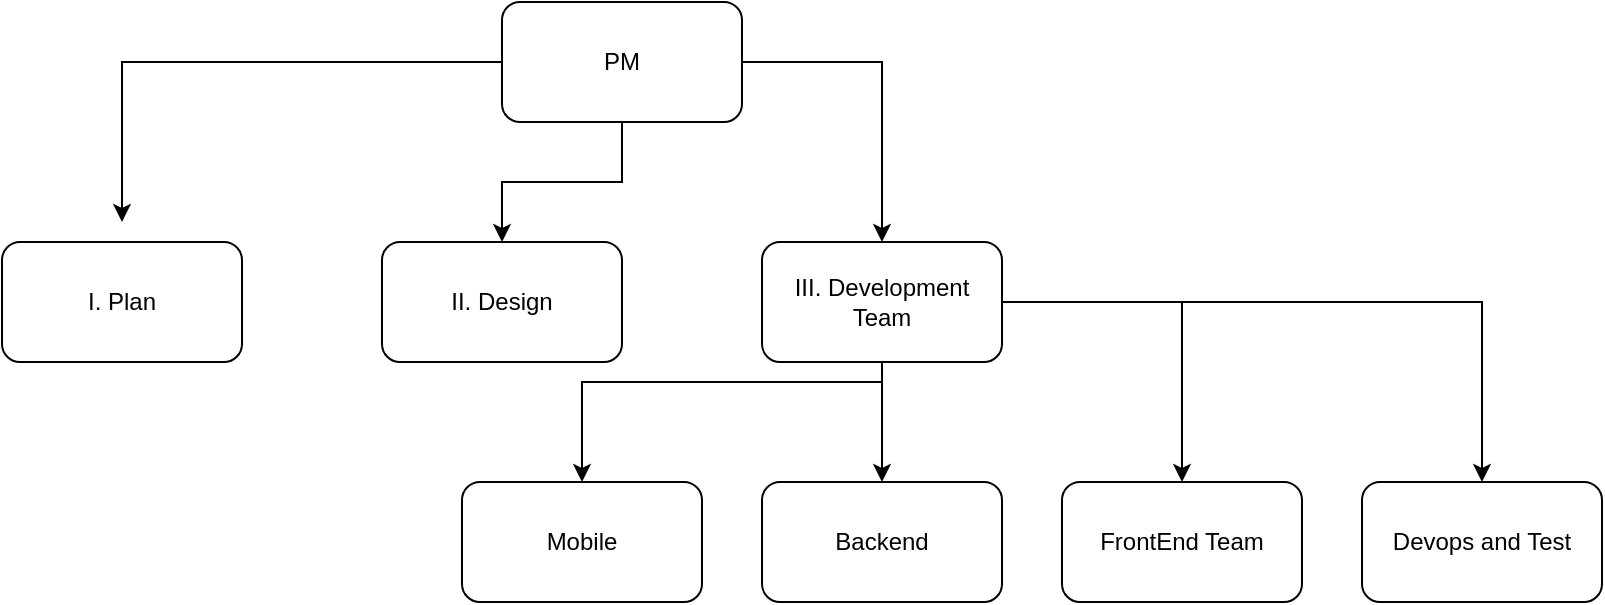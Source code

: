 <mxfile version="20.5.1" type="github"><diagram id="RYtJcmSbwzZ7XvgKCNqX" name="Страница 1"><mxGraphModel dx="514" dy="402" grid="1" gridSize="10" guides="1" tooltips="1" connect="1" arrows="1" fold="1" page="1" pageScale="1" pageWidth="827" pageHeight="1169" math="0" shadow="0"><root><mxCell id="0"/><mxCell id="1" parent="0"/><mxCell id="0-uUBkoDLpeTKVDgQQbL-3" style="edgeStyle=orthogonalEdgeStyle;rounded=0;orthogonalLoop=1;jettySize=auto;html=1;" parent="1" source="0-uUBkoDLpeTKVDgQQbL-1" edge="1"><mxGeometry relative="1" as="geometry"><mxPoint x="140" y="150" as="targetPoint"/><Array as="points"><mxPoint x="140" y="70"/></Array></mxGeometry></mxCell><mxCell id="0-uUBkoDLpeTKVDgQQbL-5" style="edgeStyle=orthogonalEdgeStyle;rounded=0;orthogonalLoop=1;jettySize=auto;html=1;entryX=0.5;entryY=0;entryDx=0;entryDy=0;" parent="1" source="0-uUBkoDLpeTKVDgQQbL-1" target="0-uUBkoDLpeTKVDgQQbL-4" edge="1"><mxGeometry relative="1" as="geometry"/></mxCell><mxCell id="0-uUBkoDLpeTKVDgQQbL-7" style="edgeStyle=orthogonalEdgeStyle;rounded=0;orthogonalLoop=1;jettySize=auto;html=1;entryX=0.5;entryY=0;entryDx=0;entryDy=0;" parent="1" source="0-uUBkoDLpeTKVDgQQbL-1" target="0-uUBkoDLpeTKVDgQQbL-6" edge="1"><mxGeometry relative="1" as="geometry"/></mxCell><mxCell id="0-uUBkoDLpeTKVDgQQbL-1" value="PM" style="rounded=1;whiteSpace=wrap;html=1;" parent="1" vertex="1"><mxGeometry x="330" y="40" width="120" height="60" as="geometry"/></mxCell><mxCell id="0-uUBkoDLpeTKVDgQQbL-2" value="I. Plan" style="rounded=1;whiteSpace=wrap;html=1;" parent="1" vertex="1"><mxGeometry x="80" y="160" width="120" height="60" as="geometry"/></mxCell><mxCell id="0-uUBkoDLpeTKVDgQQbL-4" value="II. Design" style="rounded=1;whiteSpace=wrap;html=1;" parent="1" vertex="1"><mxGeometry x="270" y="160" width="120" height="60" as="geometry"/></mxCell><mxCell id="0-uUBkoDLpeTKVDgQQbL-9" style="edgeStyle=orthogonalEdgeStyle;rounded=0;orthogonalLoop=1;jettySize=auto;html=1;entryX=0.5;entryY=0;entryDx=0;entryDy=0;" parent="1" source="0-uUBkoDLpeTKVDgQQbL-6" target="0-uUBkoDLpeTKVDgQQbL-8" edge="1"><mxGeometry relative="1" as="geometry"><Array as="points"><mxPoint x="520" y="230"/><mxPoint x="370" y="230"/></Array></mxGeometry></mxCell><mxCell id="0-uUBkoDLpeTKVDgQQbL-11" style="edgeStyle=orthogonalEdgeStyle;rounded=0;orthogonalLoop=1;jettySize=auto;html=1;entryX=0.5;entryY=0;entryDx=0;entryDy=0;" parent="1" source="0-uUBkoDLpeTKVDgQQbL-6" target="0-uUBkoDLpeTKVDgQQbL-10" edge="1"><mxGeometry relative="1" as="geometry"/></mxCell><mxCell id="0-uUBkoDLpeTKVDgQQbL-13" style="edgeStyle=orthogonalEdgeStyle;rounded=0;orthogonalLoop=1;jettySize=auto;html=1;" parent="1" source="0-uUBkoDLpeTKVDgQQbL-6" target="0-uUBkoDLpeTKVDgQQbL-12" edge="1"><mxGeometry relative="1" as="geometry"/></mxCell><mxCell id="0-uUBkoDLpeTKVDgQQbL-15" style="edgeStyle=orthogonalEdgeStyle;rounded=0;orthogonalLoop=1;jettySize=auto;html=1;entryX=0.5;entryY=0;entryDx=0;entryDy=0;" parent="1" source="0-uUBkoDLpeTKVDgQQbL-6" target="0-uUBkoDLpeTKVDgQQbL-14" edge="1"><mxGeometry relative="1" as="geometry"/></mxCell><mxCell id="0-uUBkoDLpeTKVDgQQbL-6" value="III. Development Team" style="rounded=1;whiteSpace=wrap;html=1;" parent="1" vertex="1"><mxGeometry x="460" y="160" width="120" height="60" as="geometry"/></mxCell><mxCell id="0-uUBkoDLpeTKVDgQQbL-8" value="Mobile" style="rounded=1;whiteSpace=wrap;html=1;" parent="1" vertex="1"><mxGeometry x="310" y="280" width="120" height="60" as="geometry"/></mxCell><mxCell id="0-uUBkoDLpeTKVDgQQbL-10" value="Backend" style="rounded=1;whiteSpace=wrap;html=1;" parent="1" vertex="1"><mxGeometry x="460" y="280" width="120" height="60" as="geometry"/></mxCell><mxCell id="0-uUBkoDLpeTKVDgQQbL-12" value="FrontEnd Team" style="rounded=1;whiteSpace=wrap;html=1;" parent="1" vertex="1"><mxGeometry x="610" y="280" width="120" height="60" as="geometry"/></mxCell><mxCell id="0-uUBkoDLpeTKVDgQQbL-14" value="Devops and Test" style="rounded=1;whiteSpace=wrap;html=1;" parent="1" vertex="1"><mxGeometry x="760" y="280" width="120" height="60" as="geometry"/></mxCell></root></mxGraphModel></diagram></mxfile>